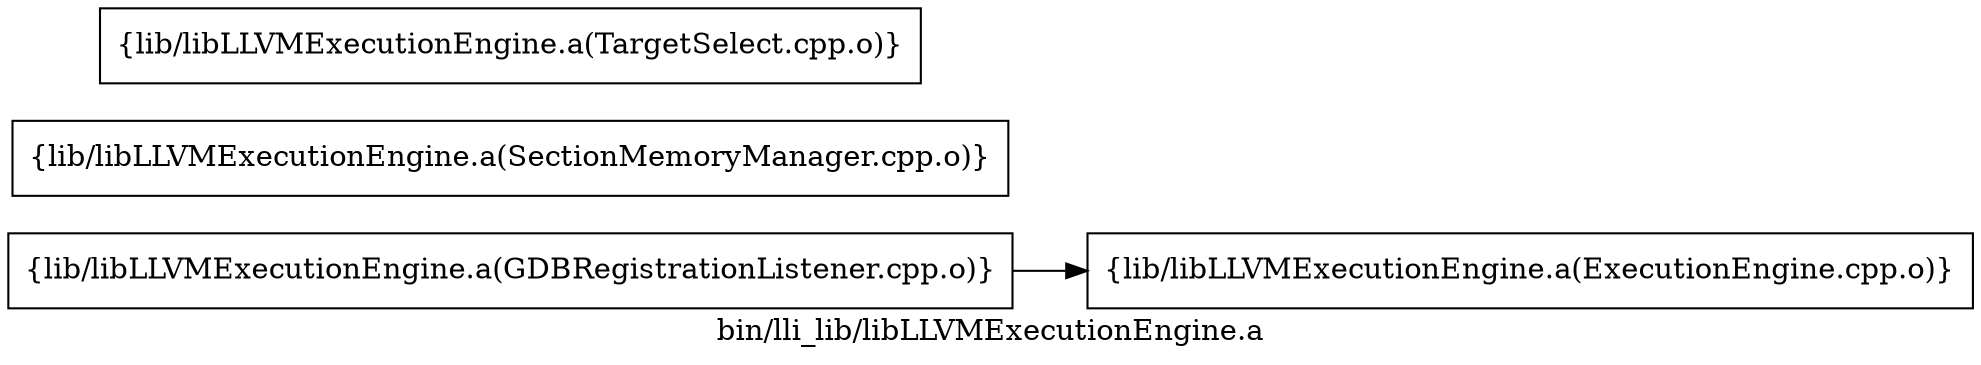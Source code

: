 digraph "bin/lli_lib/libLLVMExecutionEngine.a" {
	label="bin/lli_lib/libLLVMExecutionEngine.a";
	rankdir=LR;

	Node0x5559b34bf0e8 [shape=record,shape=box,group=0,label="{lib/libLLVMExecutionEngine.a(ExecutionEngine.cpp.o)}"];
	Node0x5559b34bf688 [shape=record,shape=box,group=0,label="{lib/libLLVMExecutionEngine.a(GDBRegistrationListener.cpp.o)}"];
	Node0x5559b34bf688 -> Node0x5559b34bf0e8;
	Node0x5559b34bda68 [shape=record,shape=box,group=0,label="{lib/libLLVMExecutionEngine.a(SectionMemoryManager.cpp.o)}"];
	Node0x5559b34bdc98 [shape=record,shape=box,group=0,label="{lib/libLLVMExecutionEngine.a(TargetSelect.cpp.o)}"];
}

